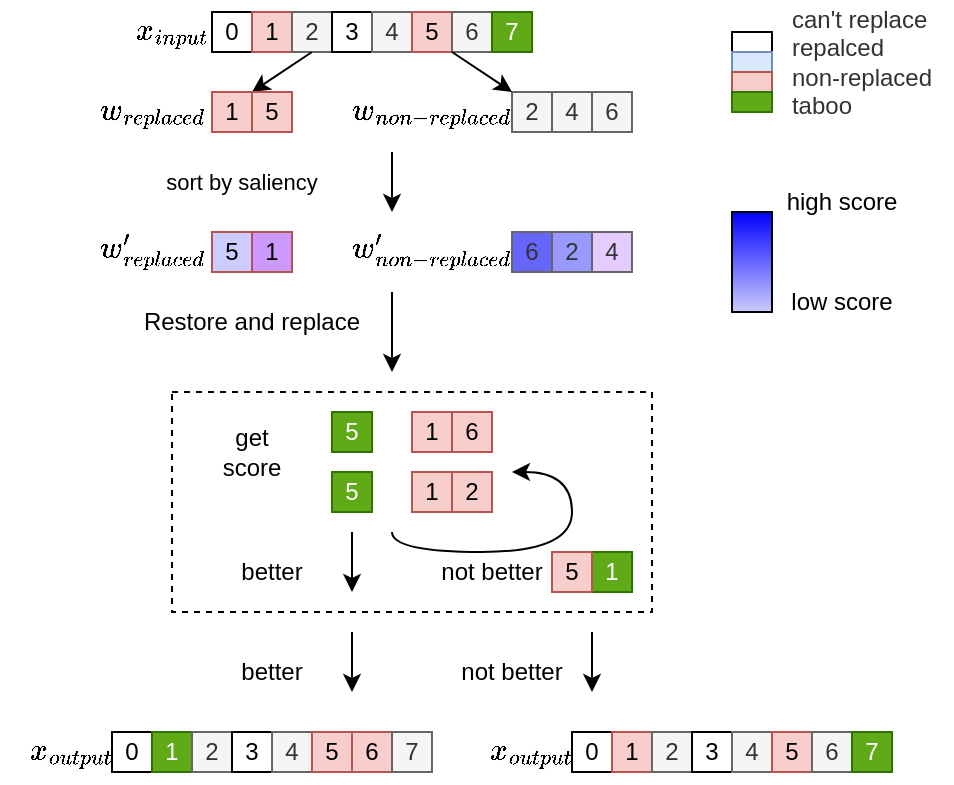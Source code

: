 <mxfile version="14.2.7" type="github" pages="3">
  <diagram id="zoY4bVfi0GgKi_RpPcfQ" name="sa">
    <mxGraphModel dx="1038" dy="548" grid="1" gridSize="10" guides="0" tooltips="1" connect="0" arrows="0" fold="1" page="1" pageScale="1" pageWidth="1169" pageHeight="827" math="1" shadow="0">
      <root>
        <mxCell id="0" />
        <mxCell id="1" parent="0" />
        <mxCell id="xjZFVo7Bgdqzg_icGuoh-61" value="" style="rounded=0;whiteSpace=wrap;html=1;fillColor=none;dashed=1;" vertex="1" parent="1">
          <mxGeometry x="150" y="330" width="240" height="110" as="geometry" />
        </mxCell>
        <mxCell id="xjZFVo7Bgdqzg_icGuoh-1" value="0" style="rounded=0;whiteSpace=wrap;html=1;" vertex="1" parent="1">
          <mxGeometry x="170" y="140" width="20" height="20" as="geometry" />
        </mxCell>
        <mxCell id="xjZFVo7Bgdqzg_icGuoh-2" value="1" style="rounded=0;whiteSpace=wrap;html=1;fillColor=#f8cecc;strokeColor=#b85450;" vertex="1" parent="1">
          <mxGeometry x="190" y="140" width="20" height="20" as="geometry" />
        </mxCell>
        <mxCell id="xjZFVo7Bgdqzg_icGuoh-3" value="2" style="rounded=0;whiteSpace=wrap;html=1;fillColor=#f5f5f5;strokeColor=#666666;fontColor=#333333;" vertex="1" parent="1">
          <mxGeometry x="210" y="140" width="20" height="20" as="geometry" />
        </mxCell>
        <mxCell id="xjZFVo7Bgdqzg_icGuoh-4" value="3" style="rounded=0;whiteSpace=wrap;html=1;" vertex="1" parent="1">
          <mxGeometry x="230" y="140" width="20" height="20" as="geometry" />
        </mxCell>
        <mxCell id="xjZFVo7Bgdqzg_icGuoh-5" value="4" style="rounded=0;whiteSpace=wrap;html=1;fillColor=#f5f5f5;strokeColor=#666666;fontColor=#333333;" vertex="1" parent="1">
          <mxGeometry x="250" y="140" width="20" height="20" as="geometry" />
        </mxCell>
        <mxCell id="xjZFVo7Bgdqzg_icGuoh-6" value="5" style="rounded=0;whiteSpace=wrap;html=1;fillColor=#f8cecc;strokeColor=#b85450;" vertex="1" parent="1">
          <mxGeometry x="270" y="140" width="20" height="20" as="geometry" />
        </mxCell>
        <mxCell id="xjZFVo7Bgdqzg_icGuoh-7" value="6" style="rounded=0;whiteSpace=wrap;html=1;fillColor=#f5f5f5;strokeColor=#666666;fontColor=#333333;" vertex="1" parent="1">
          <mxGeometry x="290" y="140" width="20" height="20" as="geometry" />
        </mxCell>
        <mxCell id="xjZFVo7Bgdqzg_icGuoh-8" value="7" style="rounded=0;whiteSpace=wrap;html=1;fillColor=#60a917;strokeColor=#2D7600;fontColor=#ffffff;" vertex="1" parent="1">
          <mxGeometry x="310" y="140" width="20" height="20" as="geometry" />
        </mxCell>
        <mxCell id="xjZFVo7Bgdqzg_icGuoh-9" value="&lt;font style=&quot;font-size: 13px&quot;&gt;\(x_{input}\)&lt;/font&gt;" style="text;html=1;strokeColor=none;fillColor=none;align=center;verticalAlign=middle;whiteSpace=wrap;rounded=0;" vertex="1" parent="1">
          <mxGeometry x="130" y="140" width="40" height="20" as="geometry" />
        </mxCell>
        <mxCell id="xjZFVo7Bgdqzg_icGuoh-19" value="" style="endArrow=classic;html=1;" edge="1" parent="1">
          <mxGeometry width="50" height="50" relative="1" as="geometry">
            <mxPoint x="220" y="160" as="sourcePoint" />
            <mxPoint x="190" y="180" as="targetPoint" />
          </mxGeometry>
        </mxCell>
        <mxCell id="xjZFVo7Bgdqzg_icGuoh-21" value="1" style="rounded=0;whiteSpace=wrap;html=1;fillColor=#f8cecc;strokeColor=#b85450;" vertex="1" parent="1">
          <mxGeometry x="170" y="180" width="20" height="20" as="geometry" />
        </mxCell>
        <mxCell id="xjZFVo7Bgdqzg_icGuoh-22" value="5" style="rounded=0;whiteSpace=wrap;html=1;fillColor=#f8cecc;strokeColor=#b85450;" vertex="1" parent="1">
          <mxGeometry x="190" y="180" width="20" height="20" as="geometry" />
        </mxCell>
        <mxCell id="xjZFVo7Bgdqzg_icGuoh-23" value="2" style="rounded=0;whiteSpace=wrap;html=1;fillColor=#f5f5f5;strokeColor=#666666;fontColor=#333333;" vertex="1" parent="1">
          <mxGeometry x="320" y="180" width="20" height="20" as="geometry" />
        </mxCell>
        <mxCell id="xjZFVo7Bgdqzg_icGuoh-24" value="4" style="rounded=0;whiteSpace=wrap;html=1;fillColor=#f5f5f5;strokeColor=#666666;fontColor=#333333;" vertex="1" parent="1">
          <mxGeometry x="340" y="180" width="20" height="20" as="geometry" />
        </mxCell>
        <mxCell id="xjZFVo7Bgdqzg_icGuoh-25" value="6" style="rounded=0;whiteSpace=wrap;html=1;fillColor=#f5f5f5;strokeColor=#666666;fontColor=#333333;" vertex="1" parent="1">
          <mxGeometry x="360" y="180" width="20" height="20" as="geometry" />
        </mxCell>
        <mxCell id="xjZFVo7Bgdqzg_icGuoh-26" value="&lt;font style=&quot;font-size: 13px&quot;&gt;\(w_{replaced}\)&lt;/font&gt;" style="text;html=1;strokeColor=none;fillColor=none;align=center;verticalAlign=middle;whiteSpace=wrap;rounded=0;" vertex="1" parent="1">
          <mxGeometry x="120" y="180" width="40" height="20" as="geometry" />
        </mxCell>
        <mxCell id="xjZFVo7Bgdqzg_icGuoh-27" value="&lt;font style=&quot;font-size: 13px&quot;&gt;\(w_{non-replaced}\)&lt;/font&gt;" style="text;html=1;strokeColor=none;fillColor=none;align=center;verticalAlign=middle;whiteSpace=wrap;rounded=0;" vertex="1" parent="1">
          <mxGeometry x="240" y="180" width="80" height="20" as="geometry" />
        </mxCell>
        <mxCell id="xjZFVo7Bgdqzg_icGuoh-28" value="" style="endArrow=classic;html=1;" edge="1" parent="1">
          <mxGeometry width="50" height="50" relative="1" as="geometry">
            <mxPoint x="290" y="160" as="sourcePoint" />
            <mxPoint x="320" y="180" as="targetPoint" />
          </mxGeometry>
        </mxCell>
        <mxCell id="xjZFVo7Bgdqzg_icGuoh-29" value="" style="endArrow=classic;html=1;" edge="1" parent="1">
          <mxGeometry width="50" height="50" relative="1" as="geometry">
            <mxPoint x="260" y="210" as="sourcePoint" />
            <mxPoint x="260" y="240" as="targetPoint" />
          </mxGeometry>
        </mxCell>
        <mxCell id="xjZFVo7Bgdqzg_icGuoh-30" value="&lt;font style=&quot;font-size: 11px&quot;&gt;sort by saliency&lt;/font&gt;" style="text;html=1;strokeColor=none;fillColor=none;align=center;verticalAlign=middle;whiteSpace=wrap;rounded=0;" vertex="1" parent="1">
          <mxGeometry x="140" y="220" width="90" height="10" as="geometry" />
        </mxCell>
        <mxCell id="xjZFVo7Bgdqzg_icGuoh-32" value="5" style="rounded=0;whiteSpace=wrap;html=1;strokeColor=#b85450;fillColor=#CCCCFF;" vertex="1" parent="1">
          <mxGeometry x="170" y="250" width="20" height="20" as="geometry" />
        </mxCell>
        <mxCell id="xjZFVo7Bgdqzg_icGuoh-33" value="1" style="rounded=0;whiteSpace=wrap;html=1;strokeColor=#b85450;fillColor=#CC99FF;" vertex="1" parent="1">
          <mxGeometry x="190" y="250" width="20" height="20" as="geometry" />
        </mxCell>
        <mxCell id="xjZFVo7Bgdqzg_icGuoh-34" value="6" style="rounded=0;whiteSpace=wrap;html=1;strokeColor=#666666;fontColor=#333333;fillColor=#6666FF;" vertex="1" parent="1">
          <mxGeometry x="320" y="250" width="20" height="20" as="geometry" />
        </mxCell>
        <mxCell id="xjZFVo7Bgdqzg_icGuoh-35" value="2" style="rounded=0;whiteSpace=wrap;html=1;strokeColor=#666666;fontColor=#333333;fillColor=#9999FF;" vertex="1" parent="1">
          <mxGeometry x="340" y="250" width="20" height="20" as="geometry" />
        </mxCell>
        <mxCell id="xjZFVo7Bgdqzg_icGuoh-36" value="4" style="rounded=0;whiteSpace=wrap;html=1;strokeColor=#666666;fontColor=#333333;fillColor=#E5CCFF;" vertex="1" parent="1">
          <mxGeometry x="360" y="250" width="20" height="20" as="geometry" />
        </mxCell>
        <mxCell id="xjZFVo7Bgdqzg_icGuoh-37" value="&lt;font style=&quot;font-size: 13px&quot;&gt;\(w&#39;_{replaced}\)&lt;/font&gt;" style="text;html=1;strokeColor=none;fillColor=none;align=center;verticalAlign=middle;whiteSpace=wrap;rounded=0;" vertex="1" parent="1">
          <mxGeometry x="120" y="250" width="40" height="20" as="geometry" />
        </mxCell>
        <mxCell id="xjZFVo7Bgdqzg_icGuoh-38" value="&lt;font style=&quot;font-size: 13px&quot;&gt;\(w&#39;_{non-replaced}\)&lt;/font&gt;" style="text;html=1;strokeColor=none;fillColor=none;align=center;verticalAlign=middle;whiteSpace=wrap;rounded=0;" vertex="1" parent="1">
          <mxGeometry x="240" y="250" width="80" height="20" as="geometry" />
        </mxCell>
        <mxCell id="xjZFVo7Bgdqzg_icGuoh-47" value="get score" style="text;html=1;strokeColor=none;fillColor=none;align=center;verticalAlign=middle;whiteSpace=wrap;rounded=0;" vertex="1" parent="1">
          <mxGeometry x="170" y="350" width="40" height="20" as="geometry" />
        </mxCell>
        <mxCell id="xjZFVo7Bgdqzg_icGuoh-48" value="5" style="rounded=0;whiteSpace=wrap;html=1;strokeColor=#2D7600;fillColor=#60a917;fontColor=#ffffff;" vertex="1" parent="1">
          <mxGeometry x="230" y="340" width="20" height="20" as="geometry" />
        </mxCell>
        <mxCell id="xjZFVo7Bgdqzg_icGuoh-49" value="6" style="rounded=0;whiteSpace=wrap;html=1;strokeColor=#b85450;fillColor=#f8cecc;" vertex="1" parent="1">
          <mxGeometry x="290" y="340" width="20" height="20" as="geometry" />
        </mxCell>
        <mxCell id="xjZFVo7Bgdqzg_icGuoh-62" value="" style="endArrow=classic;html=1;" edge="1" parent="1">
          <mxGeometry width="50" height="50" relative="1" as="geometry">
            <mxPoint x="240" y="400" as="sourcePoint" />
            <mxPoint x="240" y="430" as="targetPoint" />
          </mxGeometry>
        </mxCell>
        <mxCell id="xjZFVo7Bgdqzg_icGuoh-63" value="" style="endArrow=classic;html=1;" edge="1" parent="1">
          <mxGeometry width="50" height="50" relative="1" as="geometry">
            <mxPoint x="360" y="450" as="sourcePoint" />
            <mxPoint x="360" y="480" as="targetPoint" />
          </mxGeometry>
        </mxCell>
        <mxCell id="xjZFVo7Bgdqzg_icGuoh-64" value="not better" style="text;html=1;strokeColor=none;fillColor=none;align=center;verticalAlign=middle;whiteSpace=wrap;rounded=0;" vertex="1" parent="1">
          <mxGeometry x="280" y="410" width="60" height="20" as="geometry" />
        </mxCell>
        <mxCell id="xjZFVo7Bgdqzg_icGuoh-65" value="better" style="text;html=1;strokeColor=none;fillColor=none;align=center;verticalAlign=middle;whiteSpace=wrap;rounded=0;" vertex="1" parent="1">
          <mxGeometry x="180" y="460" width="40" height="20" as="geometry" />
        </mxCell>
        <mxCell id="xjZFVo7Bgdqzg_icGuoh-72" value="0" style="rounded=0;whiteSpace=wrap;html=1;" vertex="1" parent="1">
          <mxGeometry x="350" y="500" width="20" height="20" as="geometry" />
        </mxCell>
        <mxCell id="xjZFVo7Bgdqzg_icGuoh-73" value="1" style="rounded=0;whiteSpace=wrap;html=1;fillColor=#f8cecc;strokeColor=#b85450;" vertex="1" parent="1">
          <mxGeometry x="370" y="500" width="20" height="20" as="geometry" />
        </mxCell>
        <mxCell id="xjZFVo7Bgdqzg_icGuoh-74" value="2" style="rounded=0;whiteSpace=wrap;html=1;fillColor=#f5f5f5;strokeColor=#666666;fontColor=#333333;" vertex="1" parent="1">
          <mxGeometry x="390" y="500" width="20" height="20" as="geometry" />
        </mxCell>
        <mxCell id="xjZFVo7Bgdqzg_icGuoh-75" value="3" style="rounded=0;whiteSpace=wrap;html=1;" vertex="1" parent="1">
          <mxGeometry x="410" y="500" width="20" height="20" as="geometry" />
        </mxCell>
        <mxCell id="xjZFVo7Bgdqzg_icGuoh-76" value="4" style="rounded=0;whiteSpace=wrap;html=1;fillColor=#f5f5f5;strokeColor=#666666;fontColor=#333333;" vertex="1" parent="1">
          <mxGeometry x="430" y="500" width="20" height="20" as="geometry" />
        </mxCell>
        <mxCell id="xjZFVo7Bgdqzg_icGuoh-77" value="5" style="rounded=0;whiteSpace=wrap;html=1;fillColor=#f8cecc;strokeColor=#b85450;" vertex="1" parent="1">
          <mxGeometry x="450" y="500" width="20" height="20" as="geometry" />
        </mxCell>
        <mxCell id="xjZFVo7Bgdqzg_icGuoh-78" value="6" style="rounded=0;whiteSpace=wrap;html=1;fillColor=#f5f5f5;strokeColor=#666666;fontColor=#333333;" vertex="1" parent="1">
          <mxGeometry x="470" y="500" width="20" height="20" as="geometry" />
        </mxCell>
        <mxCell id="xjZFVo7Bgdqzg_icGuoh-79" value="7" style="rounded=0;whiteSpace=wrap;html=1;fillColor=#60a917;strokeColor=#2D7600;fontColor=#ffffff;" vertex="1" parent="1">
          <mxGeometry x="490" y="500" width="20" height="20" as="geometry" />
        </mxCell>
        <mxCell id="xjZFVo7Bgdqzg_icGuoh-80" value="&lt;font style=&quot;font-size: 13px&quot;&gt;\(x_{output}\)&lt;/font&gt;" style="text;html=1;strokeColor=none;fillColor=none;align=center;verticalAlign=middle;whiteSpace=wrap;rounded=0;" vertex="1" parent="1">
          <mxGeometry x="310" y="500" width="40" height="20" as="geometry" />
        </mxCell>
        <mxCell id="xjZFVo7Bgdqzg_icGuoh-81" value="0" style="rounded=0;whiteSpace=wrap;html=1;" vertex="1" parent="1">
          <mxGeometry x="120" y="500" width="20" height="20" as="geometry" />
        </mxCell>
        <mxCell id="xjZFVo7Bgdqzg_icGuoh-82" value="1" style="rounded=0;whiteSpace=wrap;html=1;fillColor=#60a917;strokeColor=#2D7600;fontColor=#ffffff;" vertex="1" parent="1">
          <mxGeometry x="140" y="500" width="20" height="20" as="geometry" />
        </mxCell>
        <mxCell id="xjZFVo7Bgdqzg_icGuoh-83" value="2" style="rounded=0;whiteSpace=wrap;html=1;fillColor=#f5f5f5;strokeColor=#666666;fontColor=#333333;" vertex="1" parent="1">
          <mxGeometry x="160" y="500" width="20" height="20" as="geometry" />
        </mxCell>
        <mxCell id="xjZFVo7Bgdqzg_icGuoh-84" value="3" style="rounded=0;whiteSpace=wrap;html=1;" vertex="1" parent="1">
          <mxGeometry x="180" y="500" width="20" height="20" as="geometry" />
        </mxCell>
        <mxCell id="xjZFVo7Bgdqzg_icGuoh-85" value="4" style="rounded=0;whiteSpace=wrap;html=1;fillColor=#f5f5f5;strokeColor=#666666;fontColor=#333333;" vertex="1" parent="1">
          <mxGeometry x="200" y="500" width="20" height="20" as="geometry" />
        </mxCell>
        <mxCell id="xjZFVo7Bgdqzg_icGuoh-86" value="5" style="rounded=0;whiteSpace=wrap;html=1;fillColor=#f8cecc;strokeColor=#b85450;" vertex="1" parent="1">
          <mxGeometry x="220" y="500" width="20" height="20" as="geometry" />
        </mxCell>
        <mxCell id="xjZFVo7Bgdqzg_icGuoh-87" value="6" style="rounded=0;whiteSpace=wrap;html=1;fillColor=#f8cecc;strokeColor=#b85450;" vertex="1" parent="1">
          <mxGeometry x="240" y="500" width="20" height="20" as="geometry" />
        </mxCell>
        <mxCell id="xjZFVo7Bgdqzg_icGuoh-88" value="7" style="rounded=0;whiteSpace=wrap;html=1;fillColor=#f5f5f5;strokeColor=#666666;fontColor=#333333;" vertex="1" parent="1">
          <mxGeometry x="260" y="500" width="20" height="20" as="geometry" />
        </mxCell>
        <mxCell id="xjZFVo7Bgdqzg_icGuoh-89" value="&lt;font style=&quot;font-size: 13px&quot;&gt;\(x_{output}\)&lt;/font&gt;" style="text;html=1;strokeColor=none;fillColor=none;align=center;verticalAlign=middle;whiteSpace=wrap;rounded=0;" vertex="1" parent="1">
          <mxGeometry x="80" y="500" width="40" height="20" as="geometry" />
        </mxCell>
        <mxCell id="xjZFVo7Bgdqzg_icGuoh-90" value="Restore and replace" style="text;html=1;strokeColor=none;fillColor=none;align=center;verticalAlign=middle;whiteSpace=wrap;rounded=0;dashed=1;" vertex="1" parent="1">
          <mxGeometry x="130" y="290" width="120" height="10" as="geometry" />
        </mxCell>
        <mxCell id="xjZFVo7Bgdqzg_icGuoh-91" value="" style="endArrow=classic;html=1;" edge="1" parent="1">
          <mxGeometry width="50" height="50" relative="1" as="geometry">
            <mxPoint x="260" y="280" as="sourcePoint" />
            <mxPoint x="260" y="320" as="targetPoint" />
          </mxGeometry>
        </mxCell>
        <mxCell id="xjZFVo7Bgdqzg_icGuoh-92" value="1" style="rounded=0;whiteSpace=wrap;html=1;strokeColor=#b85450;fillColor=#f8cecc;" vertex="1" parent="1">
          <mxGeometry x="270" y="340" width="20" height="20" as="geometry" />
        </mxCell>
        <mxCell id="xjZFVo7Bgdqzg_icGuoh-93" value="5" style="rounded=0;whiteSpace=wrap;html=1;strokeColor=#2D7600;fillColor=#60a917;fontColor=#ffffff;" vertex="1" parent="1">
          <mxGeometry x="230" y="370" width="20" height="20" as="geometry" />
        </mxCell>
        <mxCell id="xjZFVo7Bgdqzg_icGuoh-94" value="2" style="rounded=0;whiteSpace=wrap;html=1;strokeColor=#b85450;fillColor=#f8cecc;" vertex="1" parent="1">
          <mxGeometry x="290" y="370" width="20" height="20" as="geometry" />
        </mxCell>
        <mxCell id="xjZFVo7Bgdqzg_icGuoh-95" value="1" style="rounded=0;whiteSpace=wrap;html=1;strokeColor=#b85450;fillColor=#f8cecc;" vertex="1" parent="1">
          <mxGeometry x="270" y="370" width="20" height="20" as="geometry" />
        </mxCell>
        <mxCell id="xjZFVo7Bgdqzg_icGuoh-97" value="" style="endArrow=classic;html=1;edgeStyle=orthogonalEdgeStyle;curved=1;" edge="1" parent="1">
          <mxGeometry width="50" height="50" relative="1" as="geometry">
            <mxPoint x="260" y="400" as="sourcePoint" />
            <mxPoint x="320" y="370" as="targetPoint" />
            <Array as="points">
              <mxPoint x="350" y="410" />
              <mxPoint x="350" y="370" />
            </Array>
          </mxGeometry>
        </mxCell>
        <mxCell id="xjZFVo7Bgdqzg_icGuoh-98" value="1" style="rounded=0;whiteSpace=wrap;html=1;fillColor=#60a917;strokeColor=#2D7600;fontColor=#ffffff;" vertex="1" parent="1">
          <mxGeometry x="360" y="410" width="20" height="20" as="geometry" />
        </mxCell>
        <mxCell id="xjZFVo7Bgdqzg_icGuoh-99" value="5" style="rounded=0;whiteSpace=wrap;html=1;strokeColor=#b85450;fillColor=#f8cecc;" vertex="1" parent="1">
          <mxGeometry x="340" y="410" width="20" height="20" as="geometry" />
        </mxCell>
        <mxCell id="xjZFVo7Bgdqzg_icGuoh-100" value="better" style="text;html=1;strokeColor=none;fillColor=none;align=center;verticalAlign=middle;whiteSpace=wrap;rounded=0;" vertex="1" parent="1">
          <mxGeometry x="170" y="410" width="60" height="20" as="geometry" />
        </mxCell>
        <mxCell id="xjZFVo7Bgdqzg_icGuoh-101" value="" style="endArrow=classic;html=1;" edge="1" parent="1">
          <mxGeometry width="50" height="50" relative="1" as="geometry">
            <mxPoint x="240" y="450" as="sourcePoint" />
            <mxPoint x="240" y="480" as="targetPoint" />
          </mxGeometry>
        </mxCell>
        <mxCell id="xjZFVo7Bgdqzg_icGuoh-102" value="not better" style="text;html=1;strokeColor=none;fillColor=none;align=center;verticalAlign=middle;whiteSpace=wrap;rounded=0;" vertex="1" parent="1">
          <mxGeometry x="290" y="460" width="60" height="20" as="geometry" />
        </mxCell>
        <mxCell id="xjZFVo7Bgdqzg_icGuoh-103" value="" style="rounded=0;whiteSpace=wrap;html=1;" vertex="1" parent="1">
          <mxGeometry x="430" y="150" width="20" height="10" as="geometry" />
        </mxCell>
        <mxCell id="xjZFVo7Bgdqzg_icGuoh-104" value="&lt;div style=&quot;text-align: left&quot;&gt;&lt;span&gt;can&#39;t replace&lt;/span&gt;&lt;/div&gt;&lt;div style=&quot;text-align: left&quot;&gt;&lt;span&gt;repalced&lt;/span&gt;&lt;/div&gt;&lt;div style=&quot;text-align: left&quot;&gt;&lt;span&gt;non-replaced&lt;/span&gt;&lt;/div&gt;&lt;div style=&quot;text-align: left&quot;&gt;taboo&lt;/div&gt;" style="text;strokeColor=none;fillColor=none;align=center;verticalAlign=middle;whiteSpace=wrap;rounded=0;dashed=1;textOpacity=80;spacing=1;spacingBottom=0;fontStyle=0;html=1;" vertex="1" parent="1">
          <mxGeometry x="450" y="150" width="90" height="30" as="geometry" />
        </mxCell>
        <mxCell id="xjZFVo7Bgdqzg_icGuoh-105" value="" style="rounded=0;whiteSpace=wrap;html=1;fillColor=#dae8fc;strokeColor=#6c8ebf;" vertex="1" parent="1">
          <mxGeometry x="430" y="160" width="20" height="10" as="geometry" />
        </mxCell>
        <mxCell id="xjZFVo7Bgdqzg_icGuoh-106" value="" style="rounded=0;whiteSpace=wrap;html=1;fillColor=#f8cecc;strokeColor=#b85450;" vertex="1" parent="1">
          <mxGeometry x="430" y="170" width="20" height="10" as="geometry" />
        </mxCell>
        <mxCell id="xjZFVo7Bgdqzg_icGuoh-108" value="" style="rounded=0;whiteSpace=wrap;html=1;fillColor=#60a917;strokeColor=#2D7600;fontColor=#ffffff;" vertex="1" parent="1">
          <mxGeometry x="430" y="180" width="20" height="10" as="geometry" />
        </mxCell>
        <mxCell id="xjZFVo7Bgdqzg_icGuoh-109" value="" style="rounded=0;whiteSpace=wrap;html=1;fillColor=#CCCCFF;gradientDirection=north;gradientColor=#0000FF;" vertex="1" parent="1">
          <mxGeometry x="430" y="240" width="20" height="50" as="geometry" />
        </mxCell>
        <mxCell id="xjZFVo7Bgdqzg_icGuoh-110" value="high score" style="text;html=1;strokeColor=none;fillColor=none;align=center;verticalAlign=middle;whiteSpace=wrap;rounded=0;" vertex="1" parent="1">
          <mxGeometry x="450" y="230" width="70" height="10" as="geometry" />
        </mxCell>
        <mxCell id="xjZFVo7Bgdqzg_icGuoh-111" value="low score" style="text;html=1;strokeColor=none;fillColor=none;align=center;verticalAlign=middle;whiteSpace=wrap;rounded=0;" vertex="1" parent="1">
          <mxGeometry x="450" y="280" width="70" height="10" as="geometry" />
        </mxCell>
      </root>
    </mxGraphModel>
  </diagram>
  <diagram id="4YRf_OnU5wEa1IhbV-GB" name="ce">
    <mxGraphModel dx="1038" dy="548" grid="1" gridSize="10" guides="0" tooltips="1" connect="0" arrows="1" fold="1" page="1" pageScale="1" pageWidth="1169" pageHeight="827" math="1" shadow="0">
      <root>
        <mxCell id="B5aAuwKSuuJqD-qLANvu-0" />
        <mxCell id="B5aAuwKSuuJqD-qLANvu-1" parent="B5aAuwKSuuJqD-qLANvu-0" />
        <mxCell id="xqVvEu_A4T18Dzu_kgtU-0" value="" style="rounded=0;whiteSpace=wrap;html=1;fillColor=none;dashed=1;" vertex="1" parent="B5aAuwKSuuJqD-qLANvu-1">
          <mxGeometry x="140" y="330" width="240" height="160" as="geometry" />
        </mxCell>
        <mxCell id="xqVvEu_A4T18Dzu_kgtU-1" value="0" style="rounded=0;whiteSpace=wrap;html=1;" vertex="1" parent="B5aAuwKSuuJqD-qLANvu-1">
          <mxGeometry x="170" y="140" width="20" height="20" as="geometry" />
        </mxCell>
        <mxCell id="xqVvEu_A4T18Dzu_kgtU-2" value="1" style="rounded=0;whiteSpace=wrap;html=1;fillColor=#f8cecc;strokeColor=#b85450;" vertex="1" parent="B5aAuwKSuuJqD-qLANvu-1">
          <mxGeometry x="190" y="140" width="20" height="20" as="geometry" />
        </mxCell>
        <mxCell id="xqVvEu_A4T18Dzu_kgtU-3" value="2" style="rounded=0;whiteSpace=wrap;html=1;fillColor=#f5f5f5;strokeColor=#666666;fontColor=#333333;" vertex="1" parent="B5aAuwKSuuJqD-qLANvu-1">
          <mxGeometry x="210" y="140" width="20" height="20" as="geometry" />
        </mxCell>
        <mxCell id="xqVvEu_A4T18Dzu_kgtU-4" value="3" style="rounded=0;whiteSpace=wrap;html=1;" vertex="1" parent="B5aAuwKSuuJqD-qLANvu-1">
          <mxGeometry x="230" y="140" width="20" height="20" as="geometry" />
        </mxCell>
        <mxCell id="xqVvEu_A4T18Dzu_kgtU-5" value="4" style="rounded=0;whiteSpace=wrap;html=1;fillColor=#f5f5f5;strokeColor=#666666;fontColor=#333333;" vertex="1" parent="B5aAuwKSuuJqD-qLANvu-1">
          <mxGeometry x="250" y="140" width="20" height="20" as="geometry" />
        </mxCell>
        <mxCell id="xqVvEu_A4T18Dzu_kgtU-6" value="5" style="rounded=0;whiteSpace=wrap;html=1;fillColor=#f8cecc;strokeColor=#b85450;" vertex="1" parent="B5aAuwKSuuJqD-qLANvu-1">
          <mxGeometry x="270" y="140" width="20" height="20" as="geometry" />
        </mxCell>
        <mxCell id="xqVvEu_A4T18Dzu_kgtU-7" value="6" style="rounded=0;whiteSpace=wrap;html=1;fillColor=#f5f5f5;strokeColor=#666666;fontColor=#333333;" vertex="1" parent="B5aAuwKSuuJqD-qLANvu-1">
          <mxGeometry x="290" y="140" width="20" height="20" as="geometry" />
        </mxCell>
        <mxCell id="xqVvEu_A4T18Dzu_kgtU-8" value="7" style="rounded=0;whiteSpace=wrap;html=1;fillColor=#60a917;strokeColor=#2D7600;fontColor=#ffffff;" vertex="1" parent="B5aAuwKSuuJqD-qLANvu-1">
          <mxGeometry x="310" y="140" width="20" height="20" as="geometry" />
        </mxCell>
        <mxCell id="xqVvEu_A4T18Dzu_kgtU-9" value="&lt;font style=&quot;font-size: 13px&quot;&gt;\(x_{input}\)&lt;/font&gt;" style="text;html=1;strokeColor=none;fillColor=none;align=center;verticalAlign=middle;whiteSpace=wrap;rounded=0;" vertex="1" parent="B5aAuwKSuuJqD-qLANvu-1">
          <mxGeometry x="130" y="140" width="40" height="20" as="geometry" />
        </mxCell>
        <mxCell id="xqVvEu_A4T18Dzu_kgtU-10" value="" style="endArrow=classic;html=1;" edge="1" parent="B5aAuwKSuuJqD-qLANvu-1">
          <mxGeometry width="50" height="50" relative="1" as="geometry">
            <mxPoint x="220" y="160" as="sourcePoint" />
            <mxPoint x="190" y="180" as="targetPoint" />
          </mxGeometry>
        </mxCell>
        <mxCell id="xqVvEu_A4T18Dzu_kgtU-11" value="1" style="rounded=0;whiteSpace=wrap;html=1;fillColor=#f8cecc;strokeColor=#b85450;" vertex="1" parent="B5aAuwKSuuJqD-qLANvu-1">
          <mxGeometry x="170" y="180" width="20" height="20" as="geometry" />
        </mxCell>
        <mxCell id="xqVvEu_A4T18Dzu_kgtU-12" value="5" style="rounded=0;whiteSpace=wrap;html=1;fillColor=#f8cecc;strokeColor=#b85450;" vertex="1" parent="B5aAuwKSuuJqD-qLANvu-1">
          <mxGeometry x="190" y="180" width="20" height="20" as="geometry" />
        </mxCell>
        <mxCell id="xqVvEu_A4T18Dzu_kgtU-13" value="2" style="rounded=0;whiteSpace=wrap;html=1;fillColor=#f5f5f5;strokeColor=#666666;fontColor=#333333;" vertex="1" parent="B5aAuwKSuuJqD-qLANvu-1">
          <mxGeometry x="320" y="180" width="20" height="20" as="geometry" />
        </mxCell>
        <mxCell id="xqVvEu_A4T18Dzu_kgtU-14" value="4" style="rounded=0;whiteSpace=wrap;html=1;fillColor=#f5f5f5;strokeColor=#666666;fontColor=#333333;" vertex="1" parent="B5aAuwKSuuJqD-qLANvu-1">
          <mxGeometry x="340" y="180" width="20" height="20" as="geometry" />
        </mxCell>
        <mxCell id="xqVvEu_A4T18Dzu_kgtU-15" value="6" style="rounded=0;whiteSpace=wrap;html=1;fillColor=#f5f5f5;strokeColor=#666666;fontColor=#333333;" vertex="1" parent="B5aAuwKSuuJqD-qLANvu-1">
          <mxGeometry x="360" y="180" width="20" height="20" as="geometry" />
        </mxCell>
        <mxCell id="xqVvEu_A4T18Dzu_kgtU-16" value="&lt;font style=&quot;font-size: 13px&quot;&gt;\(w_{replaced}\)&lt;/font&gt;" style="text;html=1;strokeColor=none;fillColor=none;align=center;verticalAlign=middle;whiteSpace=wrap;rounded=0;" vertex="1" parent="B5aAuwKSuuJqD-qLANvu-1">
          <mxGeometry x="120" y="180" width="40" height="20" as="geometry" />
        </mxCell>
        <mxCell id="xqVvEu_A4T18Dzu_kgtU-17" value="&lt;font style=&quot;font-size: 13px&quot;&gt;\(w_{non-replaced}\)&lt;/font&gt;" style="text;html=1;strokeColor=none;fillColor=none;align=center;verticalAlign=middle;whiteSpace=wrap;rounded=0;" vertex="1" parent="B5aAuwKSuuJqD-qLANvu-1">
          <mxGeometry x="240" y="180" width="80" height="20" as="geometry" />
        </mxCell>
        <mxCell id="xqVvEu_A4T18Dzu_kgtU-18" value="" style="endArrow=classic;html=1;" edge="1" parent="B5aAuwKSuuJqD-qLANvu-1">
          <mxGeometry width="50" height="50" relative="1" as="geometry">
            <mxPoint x="290" y="160" as="sourcePoint" />
            <mxPoint x="320" y="180" as="targetPoint" />
          </mxGeometry>
        </mxCell>
        <mxCell id="xqVvEu_A4T18Dzu_kgtU-19" value="" style="endArrow=classic;html=1;" edge="1" parent="B5aAuwKSuuJqD-qLANvu-1">
          <mxGeometry width="50" height="50" relative="1" as="geometry">
            <mxPoint x="260" y="210" as="sourcePoint" />
            <mxPoint x="260" y="240" as="targetPoint" />
          </mxGeometry>
        </mxCell>
        <mxCell id="xqVvEu_A4T18Dzu_kgtU-20" value="&lt;font style=&quot;font-size: 11px&quot;&gt;sort by saliency&lt;/font&gt;" style="text;html=1;strokeColor=none;fillColor=none;align=center;verticalAlign=middle;whiteSpace=wrap;rounded=0;" vertex="1" parent="B5aAuwKSuuJqD-qLANvu-1">
          <mxGeometry x="150" y="220" width="90" height="10" as="geometry" />
        </mxCell>
        <mxCell id="xqVvEu_A4T18Dzu_kgtU-21" value="5" style="rounded=0;whiteSpace=wrap;html=1;strokeColor=#b85450;fillColor=#CCCCFF;" vertex="1" parent="B5aAuwKSuuJqD-qLANvu-1">
          <mxGeometry x="240" y="250" width="20" height="20" as="geometry" />
        </mxCell>
        <mxCell id="xqVvEu_A4T18Dzu_kgtU-22" value="1" style="rounded=0;whiteSpace=wrap;html=1;strokeColor=#b85450;fillColor=#CC99FF;" vertex="1" parent="B5aAuwKSuuJqD-qLANvu-1">
          <mxGeometry x="260" y="250" width="20" height="20" as="geometry" />
        </mxCell>
        <mxCell id="xqVvEu_A4T18Dzu_kgtU-26" value="&lt;font style=&quot;font-size: 13px&quot;&gt;\(w&#39;_{replaced}\)&lt;/font&gt;" style="text;html=1;strokeColor=none;fillColor=none;align=center;verticalAlign=middle;whiteSpace=wrap;rounded=0;" vertex="1" parent="B5aAuwKSuuJqD-qLANvu-1">
          <mxGeometry x="190" y="250" width="40" height="20" as="geometry" />
        </mxCell>
        <mxCell id="xqVvEu_A4T18Dzu_kgtU-28" value="get score" style="text;html=1;strokeColor=none;fillColor=none;align=center;verticalAlign=middle;whiteSpace=wrap;rounded=0;" vertex="1" parent="B5aAuwKSuuJqD-qLANvu-1">
          <mxGeometry x="150" y="350" width="40" height="20" as="geometry" />
        </mxCell>
        <mxCell id="xqVvEu_A4T18Dzu_kgtU-29" value="5" style="rounded=0;whiteSpace=wrap;html=1;strokeColor=#2D7600;fillColor=#60a917;fontColor=#ffffff;" vertex="1" parent="B5aAuwKSuuJqD-qLANvu-1">
          <mxGeometry x="210" y="340" width="20" height="20" as="geometry" />
        </mxCell>
        <mxCell id="xqVvEu_A4T18Dzu_kgtU-30" value="2" style="rounded=0;whiteSpace=wrap;html=1;strokeColor=#b85450;fillColor=#f8cecc;" vertex="1" parent="B5aAuwKSuuJqD-qLANvu-1">
          <mxGeometry x="270" y="340" width="20" height="20" as="geometry" />
        </mxCell>
        <mxCell id="xqVvEu_A4T18Dzu_kgtU-31" value="" style="endArrow=classic;html=1;" edge="1" parent="B5aAuwKSuuJqD-qLANvu-1">
          <mxGeometry width="50" height="50" relative="1" as="geometry">
            <mxPoint x="220" y="430" as="sourcePoint" />
            <mxPoint x="220" y="460" as="targetPoint" />
          </mxGeometry>
        </mxCell>
        <mxCell id="xqVvEu_A4T18Dzu_kgtU-32" value="" style="endArrow=classic;html=1;" edge="1" parent="B5aAuwKSuuJqD-qLANvu-1">
          <mxGeometry width="50" height="50" relative="1" as="geometry">
            <mxPoint x="340" y="500" as="sourcePoint" />
            <mxPoint x="340" y="530" as="targetPoint" />
          </mxGeometry>
        </mxCell>
        <mxCell id="xqVvEu_A4T18Dzu_kgtU-33" value="not better" style="text;html=1;strokeColor=none;fillColor=none;align=center;verticalAlign=middle;whiteSpace=wrap;rounded=0;" vertex="1" parent="B5aAuwKSuuJqD-qLANvu-1">
          <mxGeometry x="260" y="460" width="60" height="20" as="geometry" />
        </mxCell>
        <mxCell id="xqVvEu_A4T18Dzu_kgtU-34" value="better" style="text;html=1;strokeColor=none;fillColor=none;align=center;verticalAlign=middle;whiteSpace=wrap;rounded=0;" vertex="1" parent="B5aAuwKSuuJqD-qLANvu-1">
          <mxGeometry x="160" y="510" width="40" height="20" as="geometry" />
        </mxCell>
        <mxCell id="xqVvEu_A4T18Dzu_kgtU-35" value="0" style="rounded=0;whiteSpace=wrap;html=1;" vertex="1" parent="B5aAuwKSuuJqD-qLANvu-1">
          <mxGeometry x="330" y="550" width="20" height="20" as="geometry" />
        </mxCell>
        <mxCell id="xqVvEu_A4T18Dzu_kgtU-36" value="1" style="rounded=0;whiteSpace=wrap;html=1;fillColor=#f8cecc;strokeColor=#b85450;" vertex="1" parent="B5aAuwKSuuJqD-qLANvu-1">
          <mxGeometry x="350" y="550" width="20" height="20" as="geometry" />
        </mxCell>
        <mxCell id="xqVvEu_A4T18Dzu_kgtU-37" value="2" style="rounded=0;whiteSpace=wrap;html=1;fillColor=#f5f5f5;strokeColor=#666666;fontColor=#333333;" vertex="1" parent="B5aAuwKSuuJqD-qLANvu-1">
          <mxGeometry x="370" y="550" width="20" height="20" as="geometry" />
        </mxCell>
        <mxCell id="xqVvEu_A4T18Dzu_kgtU-38" value="3" style="rounded=0;whiteSpace=wrap;html=1;" vertex="1" parent="B5aAuwKSuuJqD-qLANvu-1">
          <mxGeometry x="390" y="550" width="20" height="20" as="geometry" />
        </mxCell>
        <mxCell id="xqVvEu_A4T18Dzu_kgtU-39" value="4" style="rounded=0;whiteSpace=wrap;html=1;fillColor=#f5f5f5;strokeColor=#666666;fontColor=#333333;" vertex="1" parent="B5aAuwKSuuJqD-qLANvu-1">
          <mxGeometry x="410" y="550" width="20" height="20" as="geometry" />
        </mxCell>
        <mxCell id="xqVvEu_A4T18Dzu_kgtU-40" value="5" style="rounded=0;whiteSpace=wrap;html=1;fillColor=#f8cecc;strokeColor=#b85450;" vertex="1" parent="B5aAuwKSuuJqD-qLANvu-1">
          <mxGeometry x="430" y="550" width="20" height="20" as="geometry" />
        </mxCell>
        <mxCell id="xqVvEu_A4T18Dzu_kgtU-41" value="6" style="rounded=0;whiteSpace=wrap;html=1;fillColor=#f5f5f5;strokeColor=#666666;fontColor=#333333;" vertex="1" parent="B5aAuwKSuuJqD-qLANvu-1">
          <mxGeometry x="450" y="550" width="20" height="20" as="geometry" />
        </mxCell>
        <mxCell id="xqVvEu_A4T18Dzu_kgtU-42" value="7" style="rounded=0;whiteSpace=wrap;html=1;fillColor=#60a917;strokeColor=#2D7600;fontColor=#ffffff;" vertex="1" parent="B5aAuwKSuuJqD-qLANvu-1">
          <mxGeometry x="470" y="550" width="20" height="20" as="geometry" />
        </mxCell>
        <mxCell id="xqVvEu_A4T18Dzu_kgtU-43" value="&lt;font style=&quot;font-size: 13px&quot;&gt;\(x_{output}\)&lt;/font&gt;" style="text;html=1;strokeColor=none;fillColor=none;align=center;verticalAlign=middle;whiteSpace=wrap;rounded=0;" vertex="1" parent="B5aAuwKSuuJqD-qLANvu-1">
          <mxGeometry x="290" y="550" width="40" height="20" as="geometry" />
        </mxCell>
        <mxCell id="xqVvEu_A4T18Dzu_kgtU-44" value="0" style="rounded=0;whiteSpace=wrap;html=1;" vertex="1" parent="B5aAuwKSuuJqD-qLANvu-1">
          <mxGeometry x="100" y="550" width="20" height="20" as="geometry" />
        </mxCell>
        <mxCell id="xqVvEu_A4T18Dzu_kgtU-45" value="1" style="rounded=0;whiteSpace=wrap;html=1;fillColor=#60a917;strokeColor=#2D7600;fontColor=#ffffff;" vertex="1" parent="B5aAuwKSuuJqD-qLANvu-1">
          <mxGeometry x="120" y="550" width="20" height="20" as="geometry" />
        </mxCell>
        <mxCell id="xqVvEu_A4T18Dzu_kgtU-46" value="2" style="rounded=0;whiteSpace=wrap;html=1;fillColor=#f5f5f5;strokeColor=#666666;fontColor=#333333;" vertex="1" parent="B5aAuwKSuuJqD-qLANvu-1">
          <mxGeometry x="140" y="550" width="20" height="20" as="geometry" />
        </mxCell>
        <mxCell id="xqVvEu_A4T18Dzu_kgtU-47" value="3" style="rounded=0;whiteSpace=wrap;html=1;" vertex="1" parent="B5aAuwKSuuJqD-qLANvu-1">
          <mxGeometry x="160" y="550" width="20" height="20" as="geometry" />
        </mxCell>
        <mxCell id="xqVvEu_A4T18Dzu_kgtU-48" value="4" style="rounded=0;whiteSpace=wrap;html=1;fillColor=#f5f5f5;strokeColor=#666666;fontColor=#333333;" vertex="1" parent="B5aAuwKSuuJqD-qLANvu-1">
          <mxGeometry x="180" y="550" width="20" height="20" as="geometry" />
        </mxCell>
        <mxCell id="xqVvEu_A4T18Dzu_kgtU-49" value="5" style="rounded=0;whiteSpace=wrap;html=1;fillColor=#f8cecc;strokeColor=#b85450;" vertex="1" parent="B5aAuwKSuuJqD-qLANvu-1">
          <mxGeometry x="200" y="550" width="20" height="20" as="geometry" />
        </mxCell>
        <mxCell id="xqVvEu_A4T18Dzu_kgtU-50" value="6" style="rounded=0;whiteSpace=wrap;html=1;fillColor=#f8cecc;strokeColor=#b85450;" vertex="1" parent="B5aAuwKSuuJqD-qLANvu-1">
          <mxGeometry x="220" y="550" width="20" height="20" as="geometry" />
        </mxCell>
        <mxCell id="xqVvEu_A4T18Dzu_kgtU-51" value="7" style="rounded=0;whiteSpace=wrap;html=1;fillColor=#f5f5f5;strokeColor=#666666;fontColor=#333333;" vertex="1" parent="B5aAuwKSuuJqD-qLANvu-1">
          <mxGeometry x="240" y="550" width="20" height="20" as="geometry" />
        </mxCell>
        <mxCell id="xqVvEu_A4T18Dzu_kgtU-52" value="&lt;font style=&quot;font-size: 13px&quot;&gt;\(x_{output}\)&lt;/font&gt;" style="text;html=1;strokeColor=none;fillColor=none;align=center;verticalAlign=middle;whiteSpace=wrap;rounded=0;" vertex="1" parent="B5aAuwKSuuJqD-qLANvu-1">
          <mxGeometry x="60" y="550" width="40" height="20" as="geometry" />
        </mxCell>
        <mxCell id="xqVvEu_A4T18Dzu_kgtU-53" value="Restore and replace" style="text;html=1;strokeColor=none;fillColor=none;align=center;verticalAlign=middle;whiteSpace=wrap;rounded=0;dashed=1;" vertex="1" parent="B5aAuwKSuuJqD-qLANvu-1">
          <mxGeometry x="130" y="290" width="120" height="10" as="geometry" />
        </mxCell>
        <mxCell id="xqVvEu_A4T18Dzu_kgtU-54" value="" style="endArrow=classic;html=1;" edge="1" parent="B5aAuwKSuuJqD-qLANvu-1">
          <mxGeometry width="50" height="50" relative="1" as="geometry">
            <mxPoint x="260" y="280" as="sourcePoint" />
            <mxPoint x="260" y="320" as="targetPoint" />
          </mxGeometry>
        </mxCell>
        <mxCell id="xqVvEu_A4T18Dzu_kgtU-55" value="1" style="rounded=0;whiteSpace=wrap;html=1;strokeColor=#b85450;fillColor=#f8cecc;" vertex="1" parent="B5aAuwKSuuJqD-qLANvu-1">
          <mxGeometry x="250" y="340" width="20" height="20" as="geometry" />
        </mxCell>
        <mxCell id="xqVvEu_A4T18Dzu_kgtU-56" value="5" style="rounded=0;whiteSpace=wrap;html=1;strokeColor=#2D7600;fillColor=#60a917;fontColor=#ffffff;" vertex="1" parent="B5aAuwKSuuJqD-qLANvu-1">
          <mxGeometry x="210" y="370" width="20" height="20" as="geometry" />
        </mxCell>
        <mxCell id="xqVvEu_A4T18Dzu_kgtU-57" value="4" style="rounded=0;whiteSpace=wrap;html=1;strokeColor=#b85450;fillColor=#f8cecc;" vertex="1" parent="B5aAuwKSuuJqD-qLANvu-1">
          <mxGeometry x="270" y="370" width="20" height="20" as="geometry" />
        </mxCell>
        <mxCell id="xqVvEu_A4T18Dzu_kgtU-58" value="1" style="rounded=0;whiteSpace=wrap;html=1;strokeColor=#b85450;fillColor=#f8cecc;" vertex="1" parent="B5aAuwKSuuJqD-qLANvu-1">
          <mxGeometry x="250" y="370" width="20" height="20" as="geometry" />
        </mxCell>
        <mxCell id="xqVvEu_A4T18Dzu_kgtU-59" value="" style="endArrow=classic;html=1;edgeStyle=orthogonalEdgeStyle;curved=1;" edge="1" parent="B5aAuwKSuuJqD-qLANvu-1">
          <mxGeometry width="50" height="50" relative="1" as="geometry">
            <mxPoint x="240" y="430" as="sourcePoint" />
            <mxPoint x="300" y="380" as="targetPoint" />
            <Array as="points">
              <mxPoint x="240" y="450" />
              <mxPoint x="320" y="450" />
              <mxPoint x="320" y="380" />
            </Array>
          </mxGeometry>
        </mxCell>
        <mxCell id="xqVvEu_A4T18Dzu_kgtU-60" value="1" style="rounded=0;whiteSpace=wrap;html=1;fillColor=#60a917;strokeColor=#2D7600;fontColor=#ffffff;" vertex="1" parent="B5aAuwKSuuJqD-qLANvu-1">
          <mxGeometry x="340" y="460" width="20" height="20" as="geometry" />
        </mxCell>
        <mxCell id="xqVvEu_A4T18Dzu_kgtU-61" value="5" style="rounded=0;whiteSpace=wrap;html=1;strokeColor=#b85450;fillColor=#f8cecc;" vertex="1" parent="B5aAuwKSuuJqD-qLANvu-1">
          <mxGeometry x="320" y="460" width="20" height="20" as="geometry" />
        </mxCell>
        <mxCell id="xqVvEu_A4T18Dzu_kgtU-62" value="better" style="text;html=1;strokeColor=none;fillColor=none;align=center;verticalAlign=middle;whiteSpace=wrap;rounded=0;" vertex="1" parent="B5aAuwKSuuJqD-qLANvu-1">
          <mxGeometry x="150" y="460" width="60" height="20" as="geometry" />
        </mxCell>
        <mxCell id="xqVvEu_A4T18Dzu_kgtU-63" value="" style="endArrow=classic;html=1;" edge="1" parent="B5aAuwKSuuJqD-qLANvu-1">
          <mxGeometry width="50" height="50" relative="1" as="geometry">
            <mxPoint x="220" y="500" as="sourcePoint" />
            <mxPoint x="220" y="530" as="targetPoint" />
          </mxGeometry>
        </mxCell>
        <mxCell id="xqVvEu_A4T18Dzu_kgtU-64" value="not better" style="text;html=1;strokeColor=none;fillColor=none;align=center;verticalAlign=middle;whiteSpace=wrap;rounded=0;" vertex="1" parent="B5aAuwKSuuJqD-qLANvu-1">
          <mxGeometry x="270" y="510" width="60" height="20" as="geometry" />
        </mxCell>
        <mxCell id="xqVvEu_A4T18Dzu_kgtU-65" value="" style="rounded=0;whiteSpace=wrap;html=1;" vertex="1" parent="B5aAuwKSuuJqD-qLANvu-1">
          <mxGeometry x="410" y="140" width="20" height="10" as="geometry" />
        </mxCell>
        <mxCell id="xqVvEu_A4T18Dzu_kgtU-66" value="&lt;div style=&quot;text-align: left&quot;&gt;&lt;span&gt;can&#39;t replace&lt;/span&gt;&lt;/div&gt;&lt;div style=&quot;text-align: left&quot;&gt;&lt;span&gt;repalced&lt;/span&gt;&lt;/div&gt;&lt;div style=&quot;text-align: left&quot;&gt;&lt;span&gt;non-replaced&lt;/span&gt;&lt;/div&gt;&lt;div style=&quot;text-align: left&quot;&gt;taboo&lt;/div&gt;" style="text;strokeColor=none;fillColor=none;align=center;verticalAlign=middle;whiteSpace=wrap;rounded=0;dashed=1;textOpacity=80;spacing=1;spacingBottom=0;fontStyle=0;html=1;" vertex="1" parent="B5aAuwKSuuJqD-qLANvu-1">
          <mxGeometry x="430" y="140" width="90" height="30" as="geometry" />
        </mxCell>
        <mxCell id="xqVvEu_A4T18Dzu_kgtU-67" value="" style="rounded=0;whiteSpace=wrap;html=1;fillColor=#dae8fc;strokeColor=#6c8ebf;" vertex="1" parent="B5aAuwKSuuJqD-qLANvu-1">
          <mxGeometry x="410" y="150" width="20" height="10" as="geometry" />
        </mxCell>
        <mxCell id="xqVvEu_A4T18Dzu_kgtU-68" value="" style="rounded=0;whiteSpace=wrap;html=1;fillColor=#f8cecc;strokeColor=#b85450;" vertex="1" parent="B5aAuwKSuuJqD-qLANvu-1">
          <mxGeometry x="410" y="160" width="20" height="10" as="geometry" />
        </mxCell>
        <mxCell id="xqVvEu_A4T18Dzu_kgtU-69" value="" style="rounded=0;whiteSpace=wrap;html=1;fillColor=#60a917;strokeColor=#2D7600;fontColor=#ffffff;" vertex="1" parent="B5aAuwKSuuJqD-qLANvu-1">
          <mxGeometry x="410" y="170" width="20" height="10" as="geometry" />
        </mxCell>
        <mxCell id="xqVvEu_A4T18Dzu_kgtU-70" value="" style="rounded=0;whiteSpace=wrap;html=1;fillColor=#CCCCFF;gradientDirection=north;gradientColor=#0000FF;" vertex="1" parent="B5aAuwKSuuJqD-qLANvu-1">
          <mxGeometry x="410" y="230" width="20" height="50" as="geometry" />
        </mxCell>
        <mxCell id="xqVvEu_A4T18Dzu_kgtU-71" value="high score" style="text;html=1;strokeColor=none;fillColor=none;align=center;verticalAlign=middle;whiteSpace=wrap;rounded=0;" vertex="1" parent="B5aAuwKSuuJqD-qLANvu-1">
          <mxGeometry x="430" y="220" width="70" height="10" as="geometry" />
        </mxCell>
        <mxCell id="xqVvEu_A4T18Dzu_kgtU-72" value="low score" style="text;html=1;strokeColor=none;fillColor=none;align=center;verticalAlign=middle;whiteSpace=wrap;rounded=0;" vertex="1" parent="B5aAuwKSuuJqD-qLANvu-1">
          <mxGeometry x="430" y="270" width="70" height="10" as="geometry" />
        </mxCell>
        <mxCell id="xqVvEu_A4T18Dzu_kgtU-73" value="5" style="rounded=0;whiteSpace=wrap;html=1;strokeColor=#2D7600;fillColor=#60a917;fontColor=#ffffff;" vertex="1" parent="B5aAuwKSuuJqD-qLANvu-1">
          <mxGeometry x="210" y="400" width="20" height="20" as="geometry" />
        </mxCell>
        <mxCell id="xqVvEu_A4T18Dzu_kgtU-74" value="6" style="rounded=0;whiteSpace=wrap;html=1;strokeColor=#b85450;fillColor=#f8cecc;" vertex="1" parent="B5aAuwKSuuJqD-qLANvu-1">
          <mxGeometry x="270" y="400" width="20" height="20" as="geometry" />
        </mxCell>
        <mxCell id="xqVvEu_A4T18Dzu_kgtU-75" value="1" style="rounded=0;whiteSpace=wrap;html=1;strokeColor=#b85450;fillColor=#f8cecc;" vertex="1" parent="B5aAuwKSuuJqD-qLANvu-1">
          <mxGeometry x="250" y="400" width="20" height="20" as="geometry" />
        </mxCell>
      </root>
    </mxGraphModel>
  </diagram>
  <diagram id="gOyq4q1iS_dfaBWrQguZ" name="Page-3">
    <mxGraphModel dx="415" dy="219" grid="1" gridSize="10" guides="0" tooltips="1" connect="0" arrows="1" fold="1" page="1" pageScale="1" pageWidth="1169" pageHeight="827" math="1" shadow="0">
      <root>
        <mxCell id="MFxYFpssYanwu08fMFRI-0" />
        <mxCell id="MFxYFpssYanwu08fMFRI-1" parent="MFxYFpssYanwu08fMFRI-0" />
        <mxCell id="sxlowt3Zb2KGdGXrNl2H-1" value="0" style="rounded=0;whiteSpace=wrap;html=1;" vertex="1" parent="MFxYFpssYanwu08fMFRI-1">
          <mxGeometry x="170" y="140" width="20" height="20" as="geometry" />
        </mxCell>
        <mxCell id="sxlowt3Zb2KGdGXrNl2H-2" value="1" style="rounded=0;whiteSpace=wrap;html=1;fillColor=#f8cecc;strokeColor=#b85450;" vertex="1" parent="MFxYFpssYanwu08fMFRI-1">
          <mxGeometry x="190" y="140" width="20" height="20" as="geometry" />
        </mxCell>
        <mxCell id="sxlowt3Zb2KGdGXrNl2H-3" value="2" style="rounded=0;whiteSpace=wrap;html=1;fillColor=#f5f5f5;strokeColor=#666666;fontColor=#333333;" vertex="1" parent="MFxYFpssYanwu08fMFRI-1">
          <mxGeometry x="210" y="140" width="20" height="20" as="geometry" />
        </mxCell>
        <mxCell id="sxlowt3Zb2KGdGXrNl2H-4" value="3" style="rounded=0;whiteSpace=wrap;html=1;" vertex="1" parent="MFxYFpssYanwu08fMFRI-1">
          <mxGeometry x="230" y="140" width="20" height="20" as="geometry" />
        </mxCell>
        <mxCell id="sxlowt3Zb2KGdGXrNl2H-5" value="4" style="rounded=0;whiteSpace=wrap;html=1;fillColor=#f5f5f5;strokeColor=#666666;fontColor=#333333;" vertex="1" parent="MFxYFpssYanwu08fMFRI-1">
          <mxGeometry x="250" y="140" width="20" height="20" as="geometry" />
        </mxCell>
        <mxCell id="sxlowt3Zb2KGdGXrNl2H-6" value="5" style="rounded=0;whiteSpace=wrap;html=1;fillColor=#f8cecc;strokeColor=#b85450;" vertex="1" parent="MFxYFpssYanwu08fMFRI-1">
          <mxGeometry x="270" y="140" width="20" height="20" as="geometry" />
        </mxCell>
        <mxCell id="sxlowt3Zb2KGdGXrNl2H-7" value="6" style="rounded=0;whiteSpace=wrap;html=1;fillColor=#f5f5f5;strokeColor=#666666;fontColor=#333333;" vertex="1" parent="MFxYFpssYanwu08fMFRI-1">
          <mxGeometry x="290" y="140" width="20" height="20" as="geometry" />
        </mxCell>
        <mxCell id="sxlowt3Zb2KGdGXrNl2H-8" value="7" style="rounded=0;whiteSpace=wrap;html=1;fillColor=#60a917;strokeColor=#2D7600;fontColor=#ffffff;" vertex="1" parent="MFxYFpssYanwu08fMFRI-1">
          <mxGeometry x="310" y="140" width="20" height="20" as="geometry" />
        </mxCell>
        <mxCell id="sxlowt3Zb2KGdGXrNl2H-9" value="&lt;font style=&quot;font-size: 13px&quot;&gt;\(x_{input}\)&lt;/font&gt;" style="text;html=1;strokeColor=none;fillColor=none;align=center;verticalAlign=middle;whiteSpace=wrap;rounded=0;" vertex="1" parent="MFxYFpssYanwu08fMFRI-1">
          <mxGeometry x="130" y="140" width="40" height="20" as="geometry" />
        </mxCell>
        <mxCell id="sxlowt3Zb2KGdGXrNl2H-10" value="" style="endArrow=classic;html=1;" edge="1" parent="MFxYFpssYanwu08fMFRI-1">
          <mxGeometry width="50" height="50" relative="1" as="geometry">
            <mxPoint x="220" y="160" as="sourcePoint" />
            <mxPoint x="190" y="180" as="targetPoint" />
          </mxGeometry>
        </mxCell>
        <mxCell id="sxlowt3Zb2KGdGXrNl2H-11" value="1" style="rounded=0;whiteSpace=wrap;html=1;fillColor=#f8cecc;strokeColor=#b85450;" vertex="1" parent="MFxYFpssYanwu08fMFRI-1">
          <mxGeometry x="170" y="180" width="20" height="20" as="geometry" />
        </mxCell>
        <mxCell id="sxlowt3Zb2KGdGXrNl2H-12" value="5" style="rounded=0;whiteSpace=wrap;html=1;fillColor=#f8cecc;strokeColor=#b85450;" vertex="1" parent="MFxYFpssYanwu08fMFRI-1">
          <mxGeometry x="190" y="180" width="20" height="20" as="geometry" />
        </mxCell>
        <mxCell id="sxlowt3Zb2KGdGXrNl2H-13" value="2" style="rounded=0;whiteSpace=wrap;html=1;fillColor=#f5f5f5;strokeColor=#666666;fontColor=#333333;" vertex="1" parent="MFxYFpssYanwu08fMFRI-1">
          <mxGeometry x="320" y="180" width="20" height="20" as="geometry" />
        </mxCell>
        <mxCell id="sxlowt3Zb2KGdGXrNl2H-14" value="4" style="rounded=0;whiteSpace=wrap;html=1;fillColor=#f5f5f5;strokeColor=#666666;fontColor=#333333;" vertex="1" parent="MFxYFpssYanwu08fMFRI-1">
          <mxGeometry x="340" y="180" width="20" height="20" as="geometry" />
        </mxCell>
        <mxCell id="sxlowt3Zb2KGdGXrNl2H-15" value="6" style="rounded=0;whiteSpace=wrap;html=1;fillColor=#f5f5f5;strokeColor=#666666;fontColor=#333333;" vertex="1" parent="MFxYFpssYanwu08fMFRI-1">
          <mxGeometry x="360" y="180" width="20" height="20" as="geometry" />
        </mxCell>
        <mxCell id="sxlowt3Zb2KGdGXrNl2H-16" value="&lt;font style=&quot;font-size: 13px&quot;&gt;\(w_{replaced}\)&lt;/font&gt;" style="text;html=1;strokeColor=none;fillColor=none;align=center;verticalAlign=middle;whiteSpace=wrap;rounded=0;" vertex="1" parent="MFxYFpssYanwu08fMFRI-1">
          <mxGeometry x="120" y="180" width="40" height="20" as="geometry" />
        </mxCell>
        <mxCell id="sxlowt3Zb2KGdGXrNl2H-17" value="&lt;font style=&quot;font-size: 13px&quot;&gt;\(w_{non-replaced}\)&lt;/font&gt;" style="text;html=1;strokeColor=none;fillColor=none;align=center;verticalAlign=middle;whiteSpace=wrap;rounded=0;" vertex="1" parent="MFxYFpssYanwu08fMFRI-1">
          <mxGeometry x="240" y="180" width="80" height="20" as="geometry" />
        </mxCell>
        <mxCell id="sxlowt3Zb2KGdGXrNl2H-18" value="" style="endArrow=classic;html=1;" edge="1" parent="MFxYFpssYanwu08fMFRI-1">
          <mxGeometry width="50" height="50" relative="1" as="geometry">
            <mxPoint x="290" y="160" as="sourcePoint" />
            <mxPoint x="320" y="180" as="targetPoint" />
          </mxGeometry>
        </mxCell>
        <mxCell id="sxlowt3Zb2KGdGXrNl2H-19" value="" style="endArrow=classic;html=1;" edge="1" parent="MFxYFpssYanwu08fMFRI-1">
          <mxGeometry width="50" height="50" relative="1" as="geometry">
            <mxPoint x="260" y="210" as="sourcePoint" />
            <mxPoint x="260" y="240" as="targetPoint" />
          </mxGeometry>
        </mxCell>
        <mxCell id="sxlowt3Zb2KGdGXrNl2H-20" value="&lt;font style=&quot;font-size: 11px&quot;&gt;Random r&lt;/font&gt;estore" style="text;html=1;strokeColor=none;fillColor=none;align=center;verticalAlign=middle;whiteSpace=wrap;rounded=0;" vertex="1" parent="MFxYFpssYanwu08fMFRI-1">
          <mxGeometry x="150" y="220" width="90" height="10" as="geometry" />
        </mxCell>
        <mxCell id="sxlowt3Zb2KGdGXrNl2H-24" value="get score" style="text;html=1;strokeColor=none;fillColor=none;align=center;verticalAlign=middle;whiteSpace=wrap;rounded=0;" vertex="1" parent="MFxYFpssYanwu08fMFRI-1">
          <mxGeometry x="170" y="350" width="40" height="20" as="geometry" />
        </mxCell>
        <mxCell id="sxlowt3Zb2KGdGXrNl2H-25" value="5" style="rounded=0;whiteSpace=wrap;html=1;strokeColor=#2D7600;fillColor=#60a917;fontColor=#ffffff;" vertex="1" parent="MFxYFpssYanwu08fMFRI-1">
          <mxGeometry x="250" y="250" width="20" height="20" as="geometry" />
        </mxCell>
        <mxCell id="sxlowt3Zb2KGdGXrNl2H-26" value="2" style="rounded=0;whiteSpace=wrap;html=1;strokeColor=#b85450;fillColor=#f8cecc;" vertex="1" parent="MFxYFpssYanwu08fMFRI-1">
          <mxGeometry x="260" y="330" width="20" height="20" as="geometry" />
        </mxCell>
        <mxCell id="sxlowt3Zb2KGdGXrNl2H-40" value="0" style="rounded=0;whiteSpace=wrap;html=1;" vertex="1" parent="MFxYFpssYanwu08fMFRI-1">
          <mxGeometry x="190" y="470" width="20" height="20" as="geometry" />
        </mxCell>
        <mxCell id="sxlowt3Zb2KGdGXrNl2H-41" value="1" style="rounded=0;whiteSpace=wrap;html=1;fillColor=#f8cecc;strokeColor=#b85450;" vertex="1" parent="MFxYFpssYanwu08fMFRI-1">
          <mxGeometry x="210" y="470" width="20" height="20" as="geometry" />
        </mxCell>
        <mxCell id="sxlowt3Zb2KGdGXrNl2H-42" value="2" style="rounded=0;whiteSpace=wrap;html=1;fillColor=#f5f5f5;strokeColor=#666666;fontColor=#333333;" vertex="1" parent="MFxYFpssYanwu08fMFRI-1">
          <mxGeometry x="230" y="470" width="20" height="20" as="geometry" />
        </mxCell>
        <mxCell id="sxlowt3Zb2KGdGXrNl2H-43" value="3" style="rounded=0;whiteSpace=wrap;html=1;" vertex="1" parent="MFxYFpssYanwu08fMFRI-1">
          <mxGeometry x="250" y="470" width="20" height="20" as="geometry" />
        </mxCell>
        <mxCell id="sxlowt3Zb2KGdGXrNl2H-44" value="4" style="rounded=0;whiteSpace=wrap;html=1;fillColor=#f5f5f5;strokeColor=#666666;fontColor=#333333;" vertex="1" parent="MFxYFpssYanwu08fMFRI-1">
          <mxGeometry x="270" y="470" width="20" height="20" as="geometry" />
        </mxCell>
        <mxCell id="sxlowt3Zb2KGdGXrNl2H-45" value="5" style="rounded=0;whiteSpace=wrap;html=1;fillColor=#60a917;strokeColor=#2D7600;fontColor=#ffffff;" vertex="1" parent="MFxYFpssYanwu08fMFRI-1">
          <mxGeometry x="290" y="470" width="20" height="20" as="geometry" />
        </mxCell>
        <mxCell id="sxlowt3Zb2KGdGXrNl2H-46" value="6" style="rounded=0;whiteSpace=wrap;html=1;fillColor=#f8cecc;strokeColor=#b85450;" vertex="1" parent="MFxYFpssYanwu08fMFRI-1">
          <mxGeometry x="310" y="470" width="20" height="20" as="geometry" />
        </mxCell>
        <mxCell id="sxlowt3Zb2KGdGXrNl2H-47" value="7" style="rounded=0;whiteSpace=wrap;html=1;fillColor=#f5f5f5;strokeColor=#666666;fontColor=#333333;" vertex="1" parent="MFxYFpssYanwu08fMFRI-1">
          <mxGeometry x="330" y="470" width="20" height="20" as="geometry" />
        </mxCell>
        <mxCell id="sxlowt3Zb2KGdGXrNl2H-48" value="&lt;font style=&quot;font-size: 13px&quot;&gt;\(x_{output}\)&lt;/font&gt;" style="text;html=1;strokeColor=none;fillColor=none;align=center;verticalAlign=middle;whiteSpace=wrap;rounded=0;" vertex="1" parent="MFxYFpssYanwu08fMFRI-1">
          <mxGeometry x="150" y="470" width="40" height="20" as="geometry" />
        </mxCell>
        <mxCell id="sxlowt3Zb2KGdGXrNl2H-49" value="Replace" style="text;html=1;strokeColor=none;fillColor=none;align=center;verticalAlign=middle;whiteSpace=wrap;rounded=0;dashed=1;" vertex="1" parent="MFxYFpssYanwu08fMFRI-1">
          <mxGeometry x="130" y="290" width="120" height="10" as="geometry" />
        </mxCell>
        <mxCell id="sxlowt3Zb2KGdGXrNl2H-50" value="" style="endArrow=classic;html=1;" edge="1" parent="MFxYFpssYanwu08fMFRI-1">
          <mxGeometry width="50" height="50" relative="1" as="geometry">
            <mxPoint x="260" y="280" as="sourcePoint" />
            <mxPoint x="260" y="320" as="targetPoint" />
          </mxGeometry>
        </mxCell>
        <mxCell id="sxlowt3Zb2KGdGXrNl2H-51" value="1" style="rounded=0;whiteSpace=wrap;html=1;strokeColor=#b85450;fillColor=#f8cecc;" vertex="1" parent="MFxYFpssYanwu08fMFRI-1">
          <mxGeometry x="240" y="330" width="20" height="20" as="geometry" />
        </mxCell>
        <mxCell id="sxlowt3Zb2KGdGXrNl2H-53" value="4" style="rounded=0;whiteSpace=wrap;html=1;strokeColor=#b85450;fillColor=#f8cecc;" vertex="1" parent="MFxYFpssYanwu08fMFRI-1">
          <mxGeometry x="260" y="360" width="20" height="20" as="geometry" />
        </mxCell>
        <mxCell id="sxlowt3Zb2KGdGXrNl2H-54" value="1" style="rounded=0;whiteSpace=wrap;html=1;strokeColor=#b85450;fillColor=#f8cecc;" vertex="1" parent="MFxYFpssYanwu08fMFRI-1">
          <mxGeometry x="240" y="360" width="20" height="20" as="geometry" />
        </mxCell>
        <mxCell id="sxlowt3Zb2KGdGXrNl2H-61" value="" style="rounded=0;whiteSpace=wrap;html=1;" vertex="1" parent="MFxYFpssYanwu08fMFRI-1">
          <mxGeometry x="410" y="140" width="20" height="10" as="geometry" />
        </mxCell>
        <mxCell id="sxlowt3Zb2KGdGXrNl2H-62" value="&lt;div style=&quot;text-align: left&quot;&gt;&lt;span&gt;can&#39;t replace&lt;/span&gt;&lt;/div&gt;&lt;div style=&quot;text-align: left&quot;&gt;&lt;span&gt;repalced&lt;/span&gt;&lt;/div&gt;&lt;div style=&quot;text-align: left&quot;&gt;&lt;span&gt;non-replaced&lt;/span&gt;&lt;/div&gt;&lt;div style=&quot;text-align: left&quot;&gt;taboo&lt;/div&gt;" style="text;strokeColor=none;fillColor=none;align=center;verticalAlign=middle;whiteSpace=wrap;rounded=0;dashed=1;textOpacity=80;spacing=1;spacingBottom=0;fontStyle=0;html=1;" vertex="1" parent="MFxYFpssYanwu08fMFRI-1">
          <mxGeometry x="430" y="140" width="90" height="30" as="geometry" />
        </mxCell>
        <mxCell id="sxlowt3Zb2KGdGXrNl2H-63" value="" style="rounded=0;whiteSpace=wrap;html=1;fillColor=#dae8fc;strokeColor=#6c8ebf;" vertex="1" parent="MFxYFpssYanwu08fMFRI-1">
          <mxGeometry x="410" y="150" width="20" height="10" as="geometry" />
        </mxCell>
        <mxCell id="sxlowt3Zb2KGdGXrNl2H-64" value="" style="rounded=0;whiteSpace=wrap;html=1;fillColor=#f8cecc;strokeColor=#b85450;" vertex="1" parent="MFxYFpssYanwu08fMFRI-1">
          <mxGeometry x="410" y="160" width="20" height="10" as="geometry" />
        </mxCell>
        <mxCell id="sxlowt3Zb2KGdGXrNl2H-65" value="" style="rounded=0;whiteSpace=wrap;html=1;fillColor=#60a917;strokeColor=#2D7600;fontColor=#ffffff;" vertex="1" parent="MFxYFpssYanwu08fMFRI-1">
          <mxGeometry x="410" y="170" width="20" height="10" as="geometry" />
        </mxCell>
        <mxCell id="sxlowt3Zb2KGdGXrNl2H-70" value="6" style="rounded=0;whiteSpace=wrap;html=1;strokeColor=#b85450;fillColor=#f8cecc;" vertex="1" parent="MFxYFpssYanwu08fMFRI-1">
          <mxGeometry x="260" y="390" width="20" height="20" as="geometry" />
        </mxCell>
        <mxCell id="sxlowt3Zb2KGdGXrNl2H-71" value="1" style="rounded=0;whiteSpace=wrap;html=1;strokeColor=#b85450;fillColor=#f8cecc;" vertex="1" parent="MFxYFpssYanwu08fMFRI-1">
          <mxGeometry x="240" y="390" width="20" height="20" as="geometry" />
        </mxCell>
        <mxCell id="sxlowt3Zb2KGdGXrNl2H-74" value="" style="endArrow=classic;html=1;" edge="1" parent="MFxYFpssYanwu08fMFRI-1">
          <mxGeometry width="50" height="50" relative="1" as="geometry">
            <mxPoint x="260" y="420" as="sourcePoint" />
            <mxPoint x="260" y="460" as="targetPoint" />
          </mxGeometry>
        </mxCell>
      </root>
    </mxGraphModel>
  </diagram>
</mxfile>

